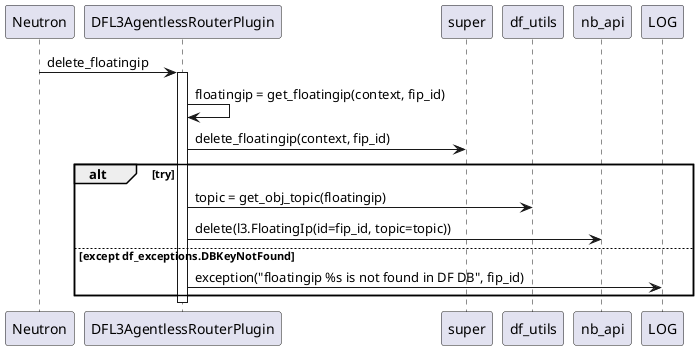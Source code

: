 @startuml delete floatingip
Neutron->DFL3AgentlessRouterPlugin:delete_floatingip
activate DFL3AgentlessRouterPlugin
DFL3AgentlessRouterPlugin->DFL3AgentlessRouterPlugin:floatingip = get_floatingip(context, fip_id)
DFL3AgentlessRouterPlugin->super:delete_floatingip(context, fip_id)
alt try
    DFL3AgentlessRouterPlugin->df_utils:topic = get_obj_topic(floatingip)
    DFL3AgentlessRouterPlugin->nb_api:delete(l3.FloatingIp(id=fip_id, topic=topic))
else except df_exceptions.DBKeyNotFound
    DFL3AgentlessRouterPlugin->LOG:exception("floatingip %s is not found in DF DB", fip_id)
end
deactivate
@enduml